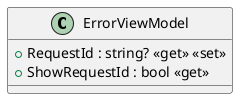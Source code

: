 @startuml
class ErrorViewModel {
    + RequestId : string? <<get>> <<set>>
    + ShowRequestId : bool <<get>>
}
@enduml
